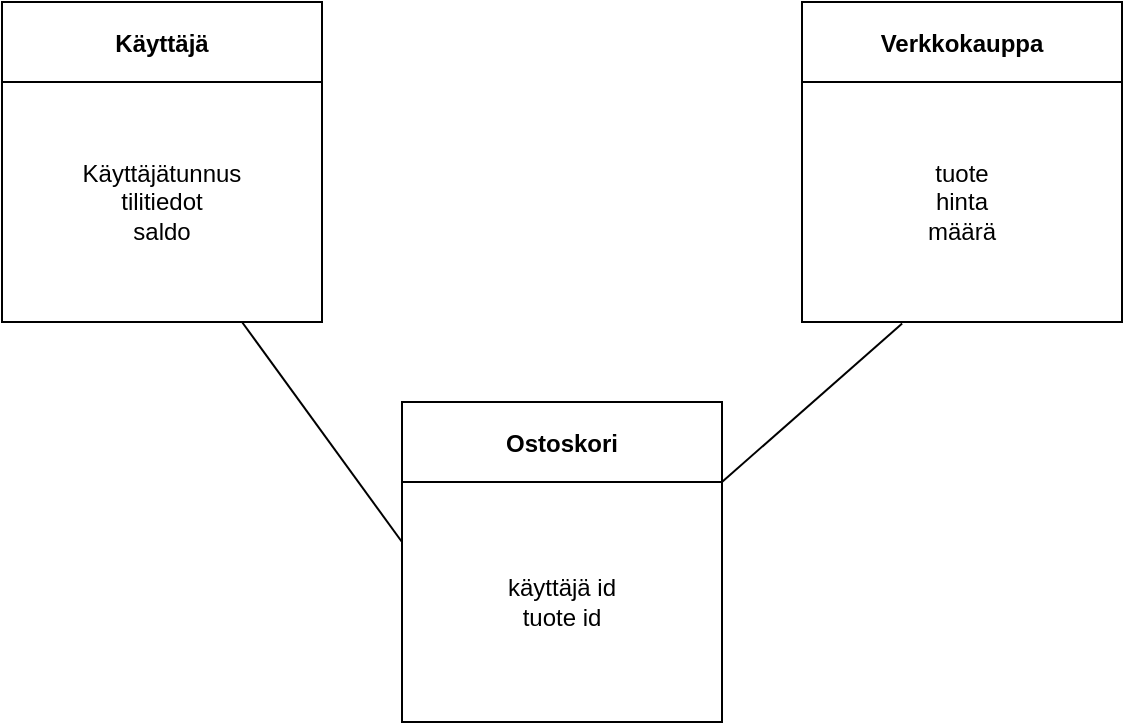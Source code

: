 <mxfile version="20.3.3" type="github">
  <diagram id="cWP2Xy1Yd3Z9Luz7YAH7" name="Sivu-1">
    <mxGraphModel dx="782" dy="468" grid="1" gridSize="10" guides="1" tooltips="1" connect="1" arrows="1" fold="1" page="1" pageScale="1" pageWidth="827" pageHeight="1169" math="0" shadow="0">
      <root>
        <mxCell id="0" />
        <mxCell id="1" parent="0" />
        <mxCell id="tTZAov3Du3Q7P0U4Bx3G-1" value="Käyttäjä" style="swimlane;startSize=40;" vertex="1" parent="1">
          <mxGeometry x="40" y="40" width="160" height="160" as="geometry" />
        </mxCell>
        <mxCell id="tTZAov3Du3Q7P0U4Bx3G-4" value="Käyttäjätunnus&lt;br&gt;tilitiedot&lt;br&gt;saldo" style="text;html=1;strokeColor=none;fillColor=none;align=center;verticalAlign=middle;whiteSpace=wrap;rounded=0;" vertex="1" parent="tTZAov3Du3Q7P0U4Bx3G-1">
          <mxGeometry y="40" width="160" height="120" as="geometry" />
        </mxCell>
        <mxCell id="tTZAov3Du3Q7P0U4Bx3G-2" value="Verkkokauppa" style="swimlane;startSize=40;" vertex="1" parent="1">
          <mxGeometry x="440" y="40" width="160" height="160" as="geometry" />
        </mxCell>
        <mxCell id="tTZAov3Du3Q7P0U4Bx3G-5" value="tuote&lt;br&gt;hinta&lt;br&gt;määrä" style="text;html=1;strokeColor=none;fillColor=none;align=center;verticalAlign=middle;whiteSpace=wrap;rounded=0;" vertex="1" parent="tTZAov3Du3Q7P0U4Bx3G-2">
          <mxGeometry y="40" width="160" height="120" as="geometry" />
        </mxCell>
        <mxCell id="tTZAov3Du3Q7P0U4Bx3G-3" value="Ostoskori" style="swimlane;startSize=40;" vertex="1" parent="1">
          <mxGeometry x="240" y="240" width="160" height="160" as="geometry" />
        </mxCell>
        <mxCell id="tTZAov3Du3Q7P0U4Bx3G-6" value="käyttäjä id&lt;br&gt;tuote id" style="text;html=1;strokeColor=none;fillColor=none;align=center;verticalAlign=middle;whiteSpace=wrap;rounded=0;" vertex="1" parent="tTZAov3Du3Q7P0U4Bx3G-3">
          <mxGeometry y="40" width="160" height="120" as="geometry" />
        </mxCell>
        <mxCell id="tTZAov3Du3Q7P0U4Bx3G-8" value="" style="endArrow=none;html=1;rounded=0;entryX=0.75;entryY=1;entryDx=0;entryDy=0;exitX=0;exitY=0.25;exitDx=0;exitDy=0;" edge="1" parent="1" source="tTZAov3Du3Q7P0U4Bx3G-6" target="tTZAov3Du3Q7P0U4Bx3G-4">
          <mxGeometry width="50" height="50" relative="1" as="geometry">
            <mxPoint x="380" y="230" as="sourcePoint" />
            <mxPoint x="430" y="180" as="targetPoint" />
          </mxGeometry>
        </mxCell>
        <mxCell id="tTZAov3Du3Q7P0U4Bx3G-9" value="" style="endArrow=none;html=1;rounded=0;exitX=1;exitY=0.25;exitDx=0;exitDy=0;entryX=0.313;entryY=1.006;entryDx=0;entryDy=0;entryPerimeter=0;" edge="1" parent="1" source="tTZAov3Du3Q7P0U4Bx3G-3" target="tTZAov3Du3Q7P0U4Bx3G-5">
          <mxGeometry width="50" height="50" relative="1" as="geometry">
            <mxPoint x="380" y="230" as="sourcePoint" />
            <mxPoint x="430" y="180" as="targetPoint" />
          </mxGeometry>
        </mxCell>
      </root>
    </mxGraphModel>
  </diagram>
</mxfile>
